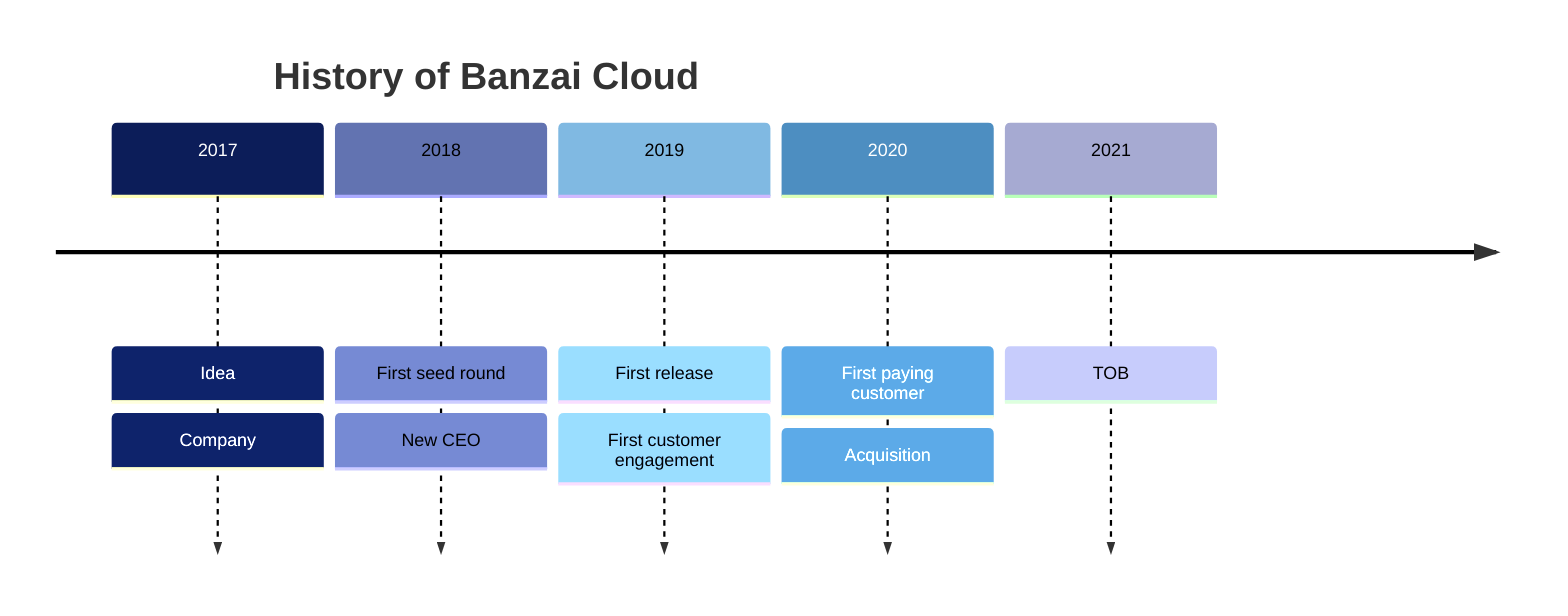 %%{init: { 'logLevel': 'debug', 'theme': 'default' , 'themeVariables': {
            'cScale0': '#0c1d59',
            'cScale1': '#6273b1',
            'cScale2': '#80b9e2',
            'cScale3': '#4d8ec1',
            'cScale4': '#a6aad2'
    } } }%%
timeline
    title History of Banzai Cloud
    2017 : Idea
         : Company
    2018 : First seed round
         : New CEO
    2019 : First release
         : First customer engagement
    2020 : First paying customer
         : Acquisition
    2021 : TOB